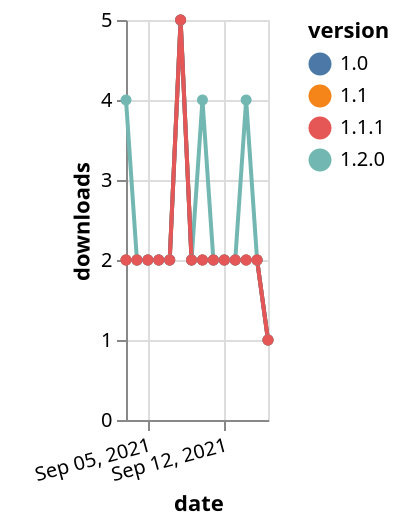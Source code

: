 {"$schema": "https://vega.github.io/schema/vega-lite/v5.json", "description": "A simple bar chart with embedded data.", "data": {"values": [{"date": "2021-09-03", "total": 3234, "delta": 2, "version": "1.1"}, {"date": "2021-09-04", "total": 3236, "delta": 2, "version": "1.1"}, {"date": "2021-09-05", "total": 3238, "delta": 2, "version": "1.1"}, {"date": "2021-09-06", "total": 3240, "delta": 2, "version": "1.1"}, {"date": "2021-09-07", "total": 3242, "delta": 2, "version": "1.1"}, {"date": "2021-09-08", "total": 3247, "delta": 5, "version": "1.1"}, {"date": "2021-09-09", "total": 3249, "delta": 2, "version": "1.1"}, {"date": "2021-09-10", "total": 3251, "delta": 2, "version": "1.1"}, {"date": "2021-09-11", "total": 3253, "delta": 2, "version": "1.1"}, {"date": "2021-09-12", "total": 3255, "delta": 2, "version": "1.1"}, {"date": "2021-09-13", "total": 3257, "delta": 2, "version": "1.1"}, {"date": "2021-09-14", "total": 3259, "delta": 2, "version": "1.1"}, {"date": "2021-09-15", "total": 3261, "delta": 2, "version": "1.1"}, {"date": "2021-09-16", "total": 3262, "delta": 1, "version": "1.1"}, {"date": "2021-09-03", "total": 3497, "delta": 4, "version": "1.2.0"}, {"date": "2021-09-04", "total": 3499, "delta": 2, "version": "1.2.0"}, {"date": "2021-09-05", "total": 3501, "delta": 2, "version": "1.2.0"}, {"date": "2021-09-06", "total": 3503, "delta": 2, "version": "1.2.0"}, {"date": "2021-09-07", "total": 3505, "delta": 2, "version": "1.2.0"}, {"date": "2021-09-08", "total": 3510, "delta": 5, "version": "1.2.0"}, {"date": "2021-09-09", "total": 3512, "delta": 2, "version": "1.2.0"}, {"date": "2021-09-10", "total": 3516, "delta": 4, "version": "1.2.0"}, {"date": "2021-09-11", "total": 3518, "delta": 2, "version": "1.2.0"}, {"date": "2021-09-12", "total": 3520, "delta": 2, "version": "1.2.0"}, {"date": "2021-09-13", "total": 3522, "delta": 2, "version": "1.2.0"}, {"date": "2021-09-14", "total": 3526, "delta": 4, "version": "1.2.0"}, {"date": "2021-09-15", "total": 3528, "delta": 2, "version": "1.2.0"}, {"date": "2021-09-16", "total": 3529, "delta": 1, "version": "1.2.0"}, {"date": "2021-09-03", "total": 3132, "delta": 2, "version": "1.0"}, {"date": "2021-09-04", "total": 3134, "delta": 2, "version": "1.0"}, {"date": "2021-09-05", "total": 3136, "delta": 2, "version": "1.0"}, {"date": "2021-09-06", "total": 3138, "delta": 2, "version": "1.0"}, {"date": "2021-09-07", "total": 3140, "delta": 2, "version": "1.0"}, {"date": "2021-09-08", "total": 3145, "delta": 5, "version": "1.0"}, {"date": "2021-09-09", "total": 3147, "delta": 2, "version": "1.0"}, {"date": "2021-09-10", "total": 3149, "delta": 2, "version": "1.0"}, {"date": "2021-09-11", "total": 3151, "delta": 2, "version": "1.0"}, {"date": "2021-09-12", "total": 3153, "delta": 2, "version": "1.0"}, {"date": "2021-09-13", "total": 3155, "delta": 2, "version": "1.0"}, {"date": "2021-09-14", "total": 3157, "delta": 2, "version": "1.0"}, {"date": "2021-09-15", "total": 3159, "delta": 2, "version": "1.0"}, {"date": "2021-09-16", "total": 3160, "delta": 1, "version": "1.0"}, {"date": "2021-09-03", "total": 2971, "delta": 2, "version": "1.1.1"}, {"date": "2021-09-04", "total": 2973, "delta": 2, "version": "1.1.1"}, {"date": "2021-09-05", "total": 2975, "delta": 2, "version": "1.1.1"}, {"date": "2021-09-06", "total": 2977, "delta": 2, "version": "1.1.1"}, {"date": "2021-09-07", "total": 2979, "delta": 2, "version": "1.1.1"}, {"date": "2021-09-08", "total": 2984, "delta": 5, "version": "1.1.1"}, {"date": "2021-09-09", "total": 2986, "delta": 2, "version": "1.1.1"}, {"date": "2021-09-10", "total": 2988, "delta": 2, "version": "1.1.1"}, {"date": "2021-09-11", "total": 2990, "delta": 2, "version": "1.1.1"}, {"date": "2021-09-12", "total": 2992, "delta": 2, "version": "1.1.1"}, {"date": "2021-09-13", "total": 2994, "delta": 2, "version": "1.1.1"}, {"date": "2021-09-14", "total": 2996, "delta": 2, "version": "1.1.1"}, {"date": "2021-09-15", "total": 2998, "delta": 2, "version": "1.1.1"}, {"date": "2021-09-16", "total": 2999, "delta": 1, "version": "1.1.1"}]}, "width": "container", "mark": {"type": "line", "point": {"filled": true}}, "encoding": {"x": {"field": "date", "type": "temporal", "timeUnit": "yearmonthdate", "title": "date", "axis": {"labelAngle": -15}}, "y": {"field": "delta", "type": "quantitative", "title": "downloads"}, "color": {"field": "version", "type": "nominal"}, "tooltip": {"field": "delta"}}}
